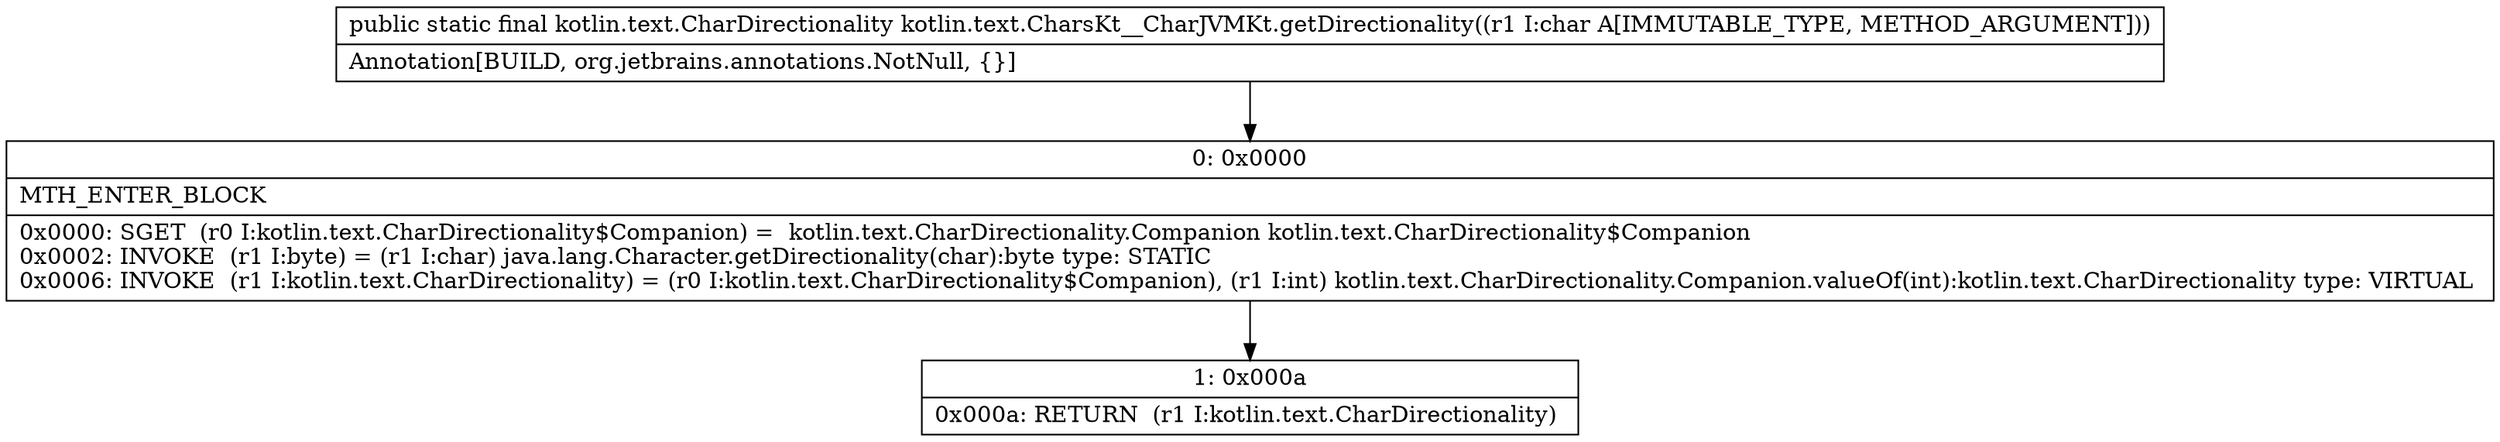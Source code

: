 digraph "CFG forkotlin.text.CharsKt__CharJVMKt.getDirectionality(C)Lkotlin\/text\/CharDirectionality;" {
Node_0 [shape=record,label="{0\:\ 0x0000|MTH_ENTER_BLOCK\l|0x0000: SGET  (r0 I:kotlin.text.CharDirectionality$Companion) =  kotlin.text.CharDirectionality.Companion kotlin.text.CharDirectionality$Companion \l0x0002: INVOKE  (r1 I:byte) = (r1 I:char) java.lang.Character.getDirectionality(char):byte type: STATIC \l0x0006: INVOKE  (r1 I:kotlin.text.CharDirectionality) = (r0 I:kotlin.text.CharDirectionality$Companion), (r1 I:int) kotlin.text.CharDirectionality.Companion.valueOf(int):kotlin.text.CharDirectionality type: VIRTUAL \l}"];
Node_1 [shape=record,label="{1\:\ 0x000a|0x000a: RETURN  (r1 I:kotlin.text.CharDirectionality) \l}"];
MethodNode[shape=record,label="{public static final kotlin.text.CharDirectionality kotlin.text.CharsKt__CharJVMKt.getDirectionality((r1 I:char A[IMMUTABLE_TYPE, METHOD_ARGUMENT]))  | Annotation[BUILD, org.jetbrains.annotations.NotNull, \{\}]\l}"];
MethodNode -> Node_0;
Node_0 -> Node_1;
}

